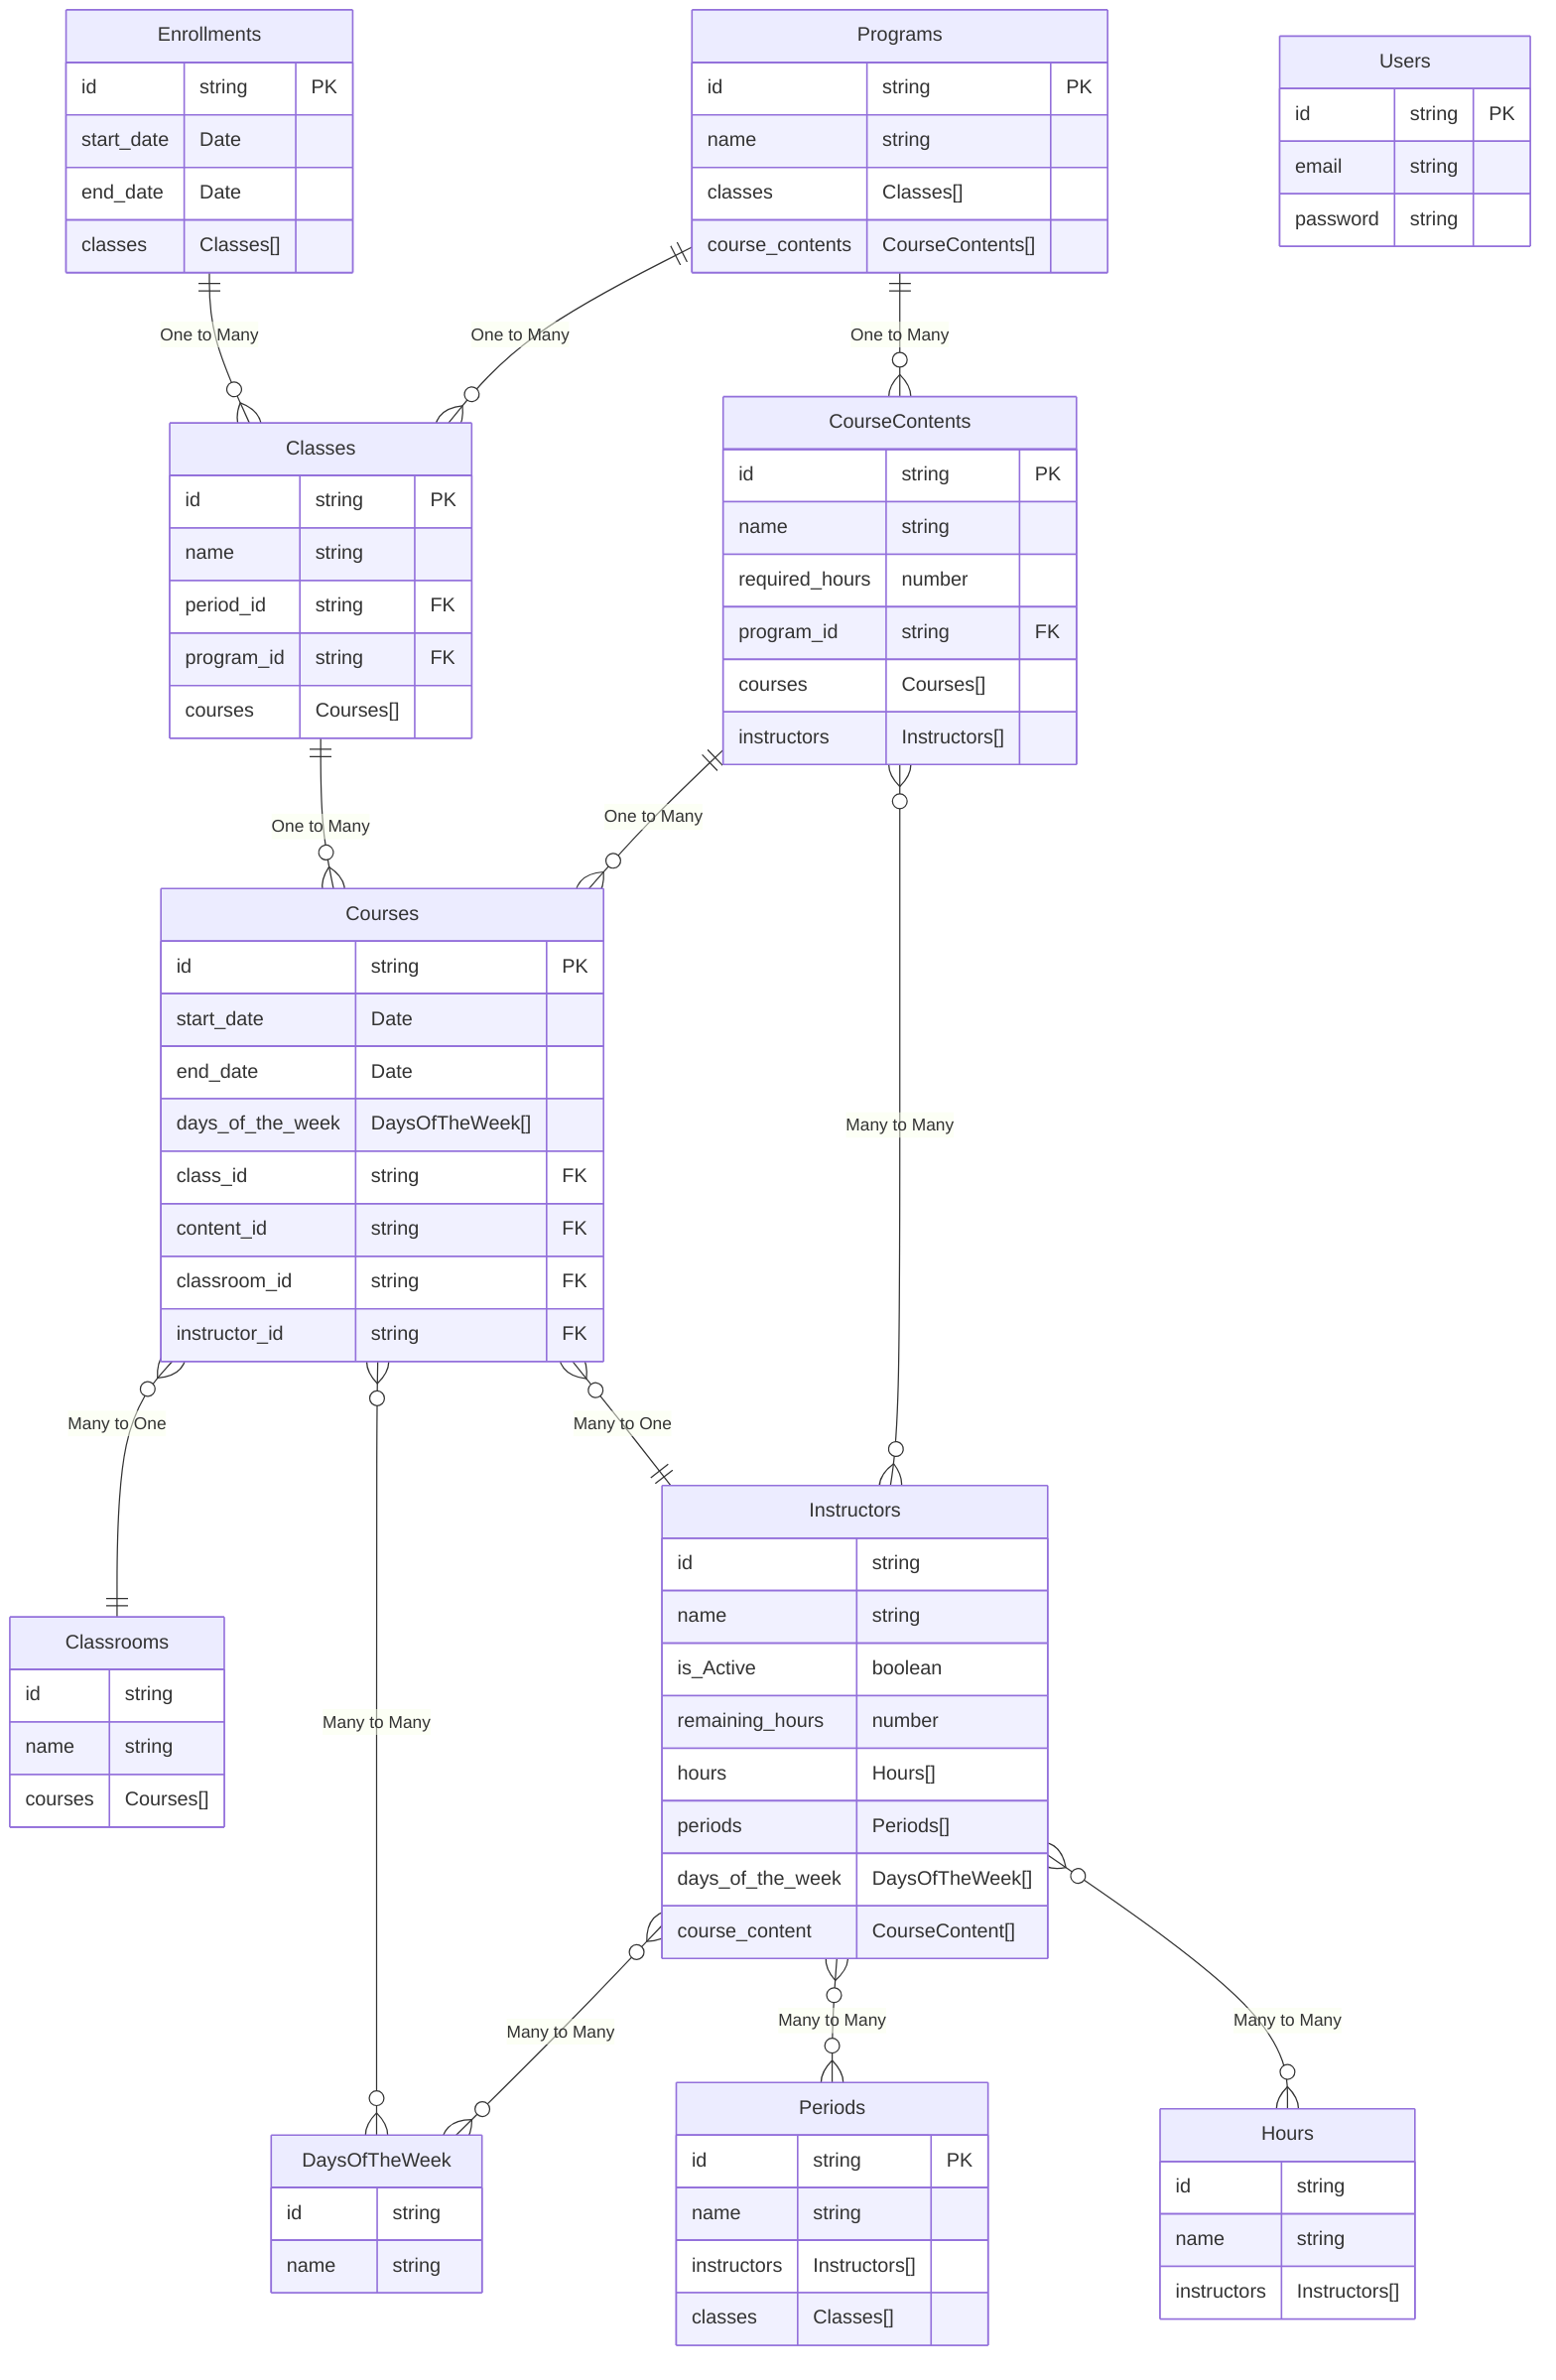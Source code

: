 erDiagram
    Programs ||--o{ CourseContents : "One to Many"
    Enrollments ||--o{ Classes : "One to Many"
    Programs ||--o{ Classes : "One to Many"
    Classes ||--o{ Courses : "One to Many"
    Courses }o--o{ DaysOfTheWeek : "Many to Many"
    Courses }o--|| Classrooms : "Many to One"
    Courses }o--|| Instructors : "Many to One"
    CourseContents ||--o{  Courses : "One to Many"
    Instructors }o--o{ CourseContents : "Many to Many"
    Instructors }o--o{ Periods : "Many to Many"
    Instructors }o--o{ Hours : "Many to Many"
  
  
    Instructors }o--o{ DaysOfTheWeek : "Many to Many"

    Users {
        id string PK
        email string
        password string
    }

    Enrollments {
        id string PK
        start_date Date
        end_date Date
        classes Classes[]
    }

    Programs {
        id string PK
        name string
        classes Classes[]
        course_contents CourseContents[]
    }

    CourseContents {
        id string PK
        name string
        required_hours number
        program_id string FK
        courses Courses[]
        instructors Instructors[]
    }

    Classes {
        id string PK
        name string
        period_id string FK
        program_id string FK
        courses Courses[]
    }

    Periods {
        id string PK
        name string
        instructors Instructors[]
        classes Classes[]
    }

    Courses {
        id string PK
        start_date Date
        end_date Date
        days_of_the_week DaysOfTheWeek[]
        class_id string FK
        content_id string FK
        classroom_id string FK
        instructor_id string FK
    }

    DaysOfTheWeek {
        id string
        name string
    }

    Classrooms {
        id string
        name string
        courses Courses[]
    }

    Instructors {
        id string
        name string
        is_Active boolean
        remaining_hours number
hours Hours[]
        periods Periods[]
        days_of_the_week DaysOfTheWeek[]
        course_content CourseContent[]
        
    }

    Hours {
        id string
        name string
instructors Instructors[]
    }